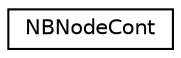 digraph "Graphical Class Hierarchy"
{
  edge [fontname="Helvetica",fontsize="10",labelfontname="Helvetica",labelfontsize="10"];
  node [fontname="Helvetica",fontsize="10",shape=record];
  rankdir="LR";
  Node0 [label="NBNodeCont",height=0.2,width=0.4,color="black", fillcolor="white", style="filled",URL="$db/d8c/class_n_b_node_cont.html",tooltip="Container for nodes during the netbuilding process. "];
}
